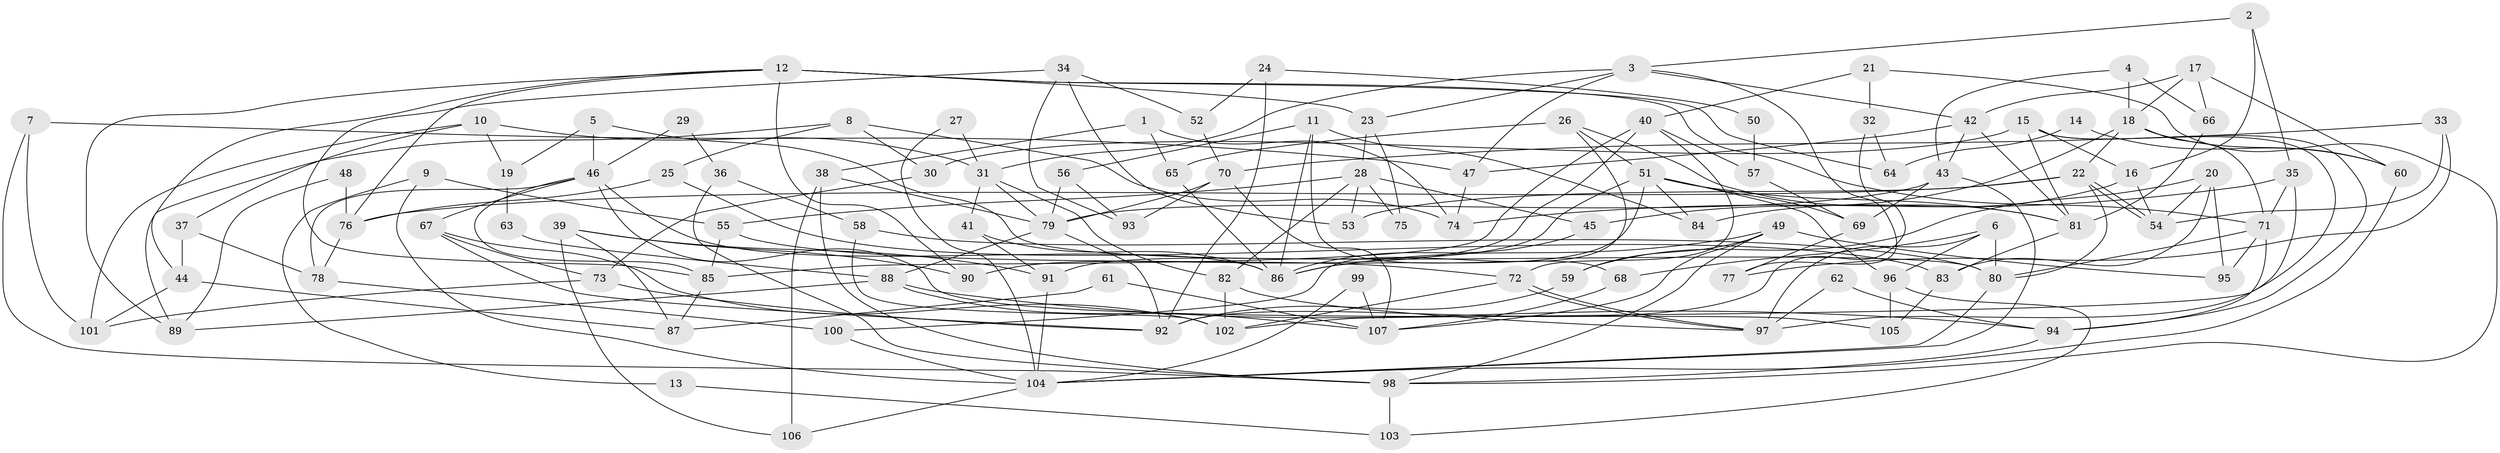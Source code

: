 // coarse degree distribution, {3: 0.265625, 9: 0.0625, 7: 0.046875, 5: 0.203125, 4: 0.15625, 14: 0.015625, 2: 0.09375, 17: 0.03125, 6: 0.078125, 8: 0.03125, 1: 0.015625}
// Generated by graph-tools (version 1.1) at 2025/18/03/04/25 18:18:42]
// undirected, 107 vertices, 214 edges
graph export_dot {
graph [start="1"]
  node [color=gray90,style=filled];
  1;
  2;
  3;
  4;
  5;
  6;
  7;
  8;
  9;
  10;
  11;
  12;
  13;
  14;
  15;
  16;
  17;
  18;
  19;
  20;
  21;
  22;
  23;
  24;
  25;
  26;
  27;
  28;
  29;
  30;
  31;
  32;
  33;
  34;
  35;
  36;
  37;
  38;
  39;
  40;
  41;
  42;
  43;
  44;
  45;
  46;
  47;
  48;
  49;
  50;
  51;
  52;
  53;
  54;
  55;
  56;
  57;
  58;
  59;
  60;
  61;
  62;
  63;
  64;
  65;
  66;
  67;
  68;
  69;
  70;
  71;
  72;
  73;
  74;
  75;
  76;
  77;
  78;
  79;
  80;
  81;
  82;
  83;
  84;
  85;
  86;
  87;
  88;
  89;
  90;
  91;
  92;
  93;
  94;
  95;
  96;
  97;
  98;
  99;
  100;
  101;
  102;
  103;
  104;
  105;
  106;
  107;
  1 -- 65;
  1 -- 74;
  1 -- 38;
  2 -- 3;
  2 -- 16;
  2 -- 35;
  3 -- 42;
  3 -- 23;
  3 -- 31;
  3 -- 47;
  3 -- 77;
  4 -- 66;
  4 -- 18;
  4 -- 43;
  5 -- 80;
  5 -- 46;
  5 -- 19;
  6 -- 80;
  6 -- 97;
  6 -- 68;
  6 -- 96;
  7 -- 101;
  7 -- 47;
  7 -- 98;
  8 -- 25;
  8 -- 30;
  8 -- 74;
  8 -- 89;
  9 -- 104;
  9 -- 55;
  9 -- 13;
  10 -- 101;
  10 -- 31;
  10 -- 19;
  10 -- 37;
  11 -- 68;
  11 -- 86;
  11 -- 56;
  11 -- 84;
  12 -- 76;
  12 -- 71;
  12 -- 23;
  12 -- 44;
  12 -- 64;
  12 -- 89;
  12 -- 90;
  13 -- 103;
  14 -- 64;
  14 -- 60;
  15 -- 81;
  15 -- 94;
  15 -- 16;
  15 -- 30;
  15 -- 102;
  16 -- 54;
  16 -- 84;
  17 -- 60;
  17 -- 18;
  17 -- 42;
  17 -- 66;
  18 -- 71;
  18 -- 22;
  18 -- 45;
  18 -- 60;
  19 -- 63;
  20 -- 54;
  20 -- 95;
  20 -- 59;
  20 -- 83;
  21 -- 40;
  21 -- 98;
  21 -- 32;
  22 -- 80;
  22 -- 54;
  22 -- 54;
  22 -- 53;
  22 -- 76;
  23 -- 28;
  23 -- 75;
  24 -- 52;
  24 -- 92;
  24 -- 50;
  25 -- 83;
  25 -- 76;
  26 -- 51;
  26 -- 81;
  26 -- 65;
  26 -- 100;
  27 -- 104;
  27 -- 31;
  28 -- 82;
  28 -- 45;
  28 -- 53;
  28 -- 55;
  28 -- 75;
  29 -- 46;
  29 -- 36;
  30 -- 73;
  31 -- 79;
  31 -- 41;
  31 -- 82;
  32 -- 92;
  32 -- 64;
  33 -- 77;
  33 -- 70;
  33 -- 54;
  34 -- 53;
  34 -- 85;
  34 -- 52;
  34 -- 93;
  35 -- 97;
  35 -- 71;
  35 -- 74;
  36 -- 58;
  36 -- 98;
  37 -- 44;
  37 -- 78;
  38 -- 98;
  38 -- 79;
  38 -- 106;
  39 -- 91;
  39 -- 106;
  39 -- 87;
  39 -- 90;
  40 -- 90;
  40 -- 72;
  40 -- 57;
  40 -- 85;
  41 -- 91;
  41 -- 86;
  42 -- 47;
  42 -- 43;
  42 -- 81;
  43 -- 69;
  43 -- 79;
  43 -- 104;
  44 -- 87;
  44 -- 101;
  45 -- 86;
  46 -- 85;
  46 -- 105;
  46 -- 67;
  46 -- 78;
  46 -- 86;
  47 -- 74;
  48 -- 89;
  48 -- 76;
  49 -- 107;
  49 -- 86;
  49 -- 59;
  49 -- 95;
  49 -- 98;
  50 -- 57;
  51 -- 86;
  51 -- 84;
  51 -- 69;
  51 -- 81;
  51 -- 91;
  51 -- 96;
  52 -- 70;
  55 -- 72;
  55 -- 85;
  56 -- 79;
  56 -- 93;
  57 -- 69;
  58 -- 80;
  58 -- 102;
  59 -- 92;
  60 -- 104;
  61 -- 107;
  61 -- 87;
  62 -- 94;
  62 -- 97;
  63 -- 88;
  65 -- 86;
  66 -- 81;
  67 -- 92;
  67 -- 73;
  67 -- 102;
  68 -- 107;
  69 -- 77;
  70 -- 93;
  70 -- 79;
  70 -- 107;
  71 -- 94;
  71 -- 80;
  71 -- 95;
  72 -- 102;
  72 -- 97;
  72 -- 97;
  73 -- 92;
  73 -- 101;
  76 -- 78;
  78 -- 100;
  79 -- 88;
  79 -- 92;
  80 -- 104;
  81 -- 83;
  82 -- 102;
  82 -- 97;
  83 -- 105;
  85 -- 87;
  88 -- 89;
  88 -- 94;
  88 -- 107;
  91 -- 104;
  94 -- 98;
  96 -- 103;
  96 -- 105;
  98 -- 103;
  99 -- 107;
  99 -- 104;
  100 -- 104;
  104 -- 106;
}
